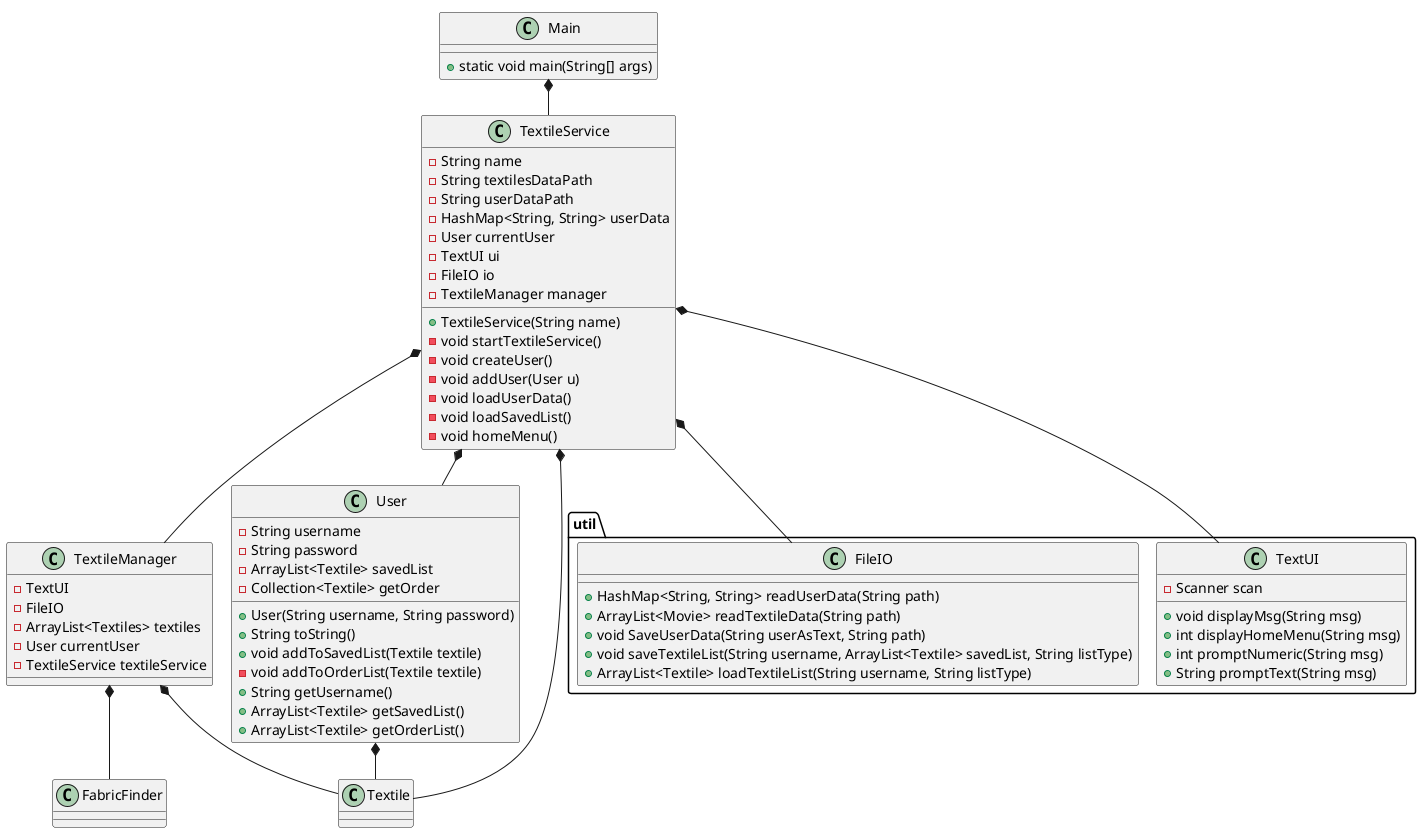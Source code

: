 @startuml
!pragma layout smetana

class Main {
+ static void main(String[] args)
}


class TextileService{
- String name
- String textilesDataPath
- String userDataPath
- HashMap<String, String> userData
- User currentUser
- TextUI ui
- FileIO io
- TextileManager manager
+ TextileService(String name)
- void startTextileService()
- void createUser()
- void addUser(User u)
- void loadUserData()
- void loadSavedList()
- void homeMenu()
}

class TextileManager{
- TextUI
- FileIO
- ArrayList<Textiles> textiles
- User currentUser
- TextileService textileService
}

class FabricFinder{
}

class User {
- String username
- String password
- ArrayList<Textile> savedList
- Collection<Textile> getOrder
+ User(String username, String password)
+ String toString()
+ void addToSavedList(Textile textile)
- void addToOrderList(Textile textile)
+ String getUsername()
+ ArrayList<Textile> getSavedList()
+ ArrayList<Textile> getOrderList()
}

class Textile {}

package "util" {

class TextUI {
- Scanner scan
+ void displayMsg(String msg)
+ int displayHomeMenu(String msg)
+ int promptNumeric(String msg)
+ String promptText(String msg)
}

class FileIO {
+ HashMap<String, String> readUserData(String path)
+ ArrayList<Movie> readTextileData(String path)
+ void SaveUserData(String userAsText, String path)
+ void saveTextileList(String username, ArrayList<Textile> savedList, String listType)
+ ArrayList<Textile> loadTextileList(String username, String listType)
}
}

Main *-- TextileService
TextileService *-- FileIO
TextileService *-- TextUI
TextileService *-- User
TextileService *-- TextileManager
TextileManager *-- Textile
TextileManager *-- FabricFinder
TextileService *-- Textile
User *-- Textile
@enduml